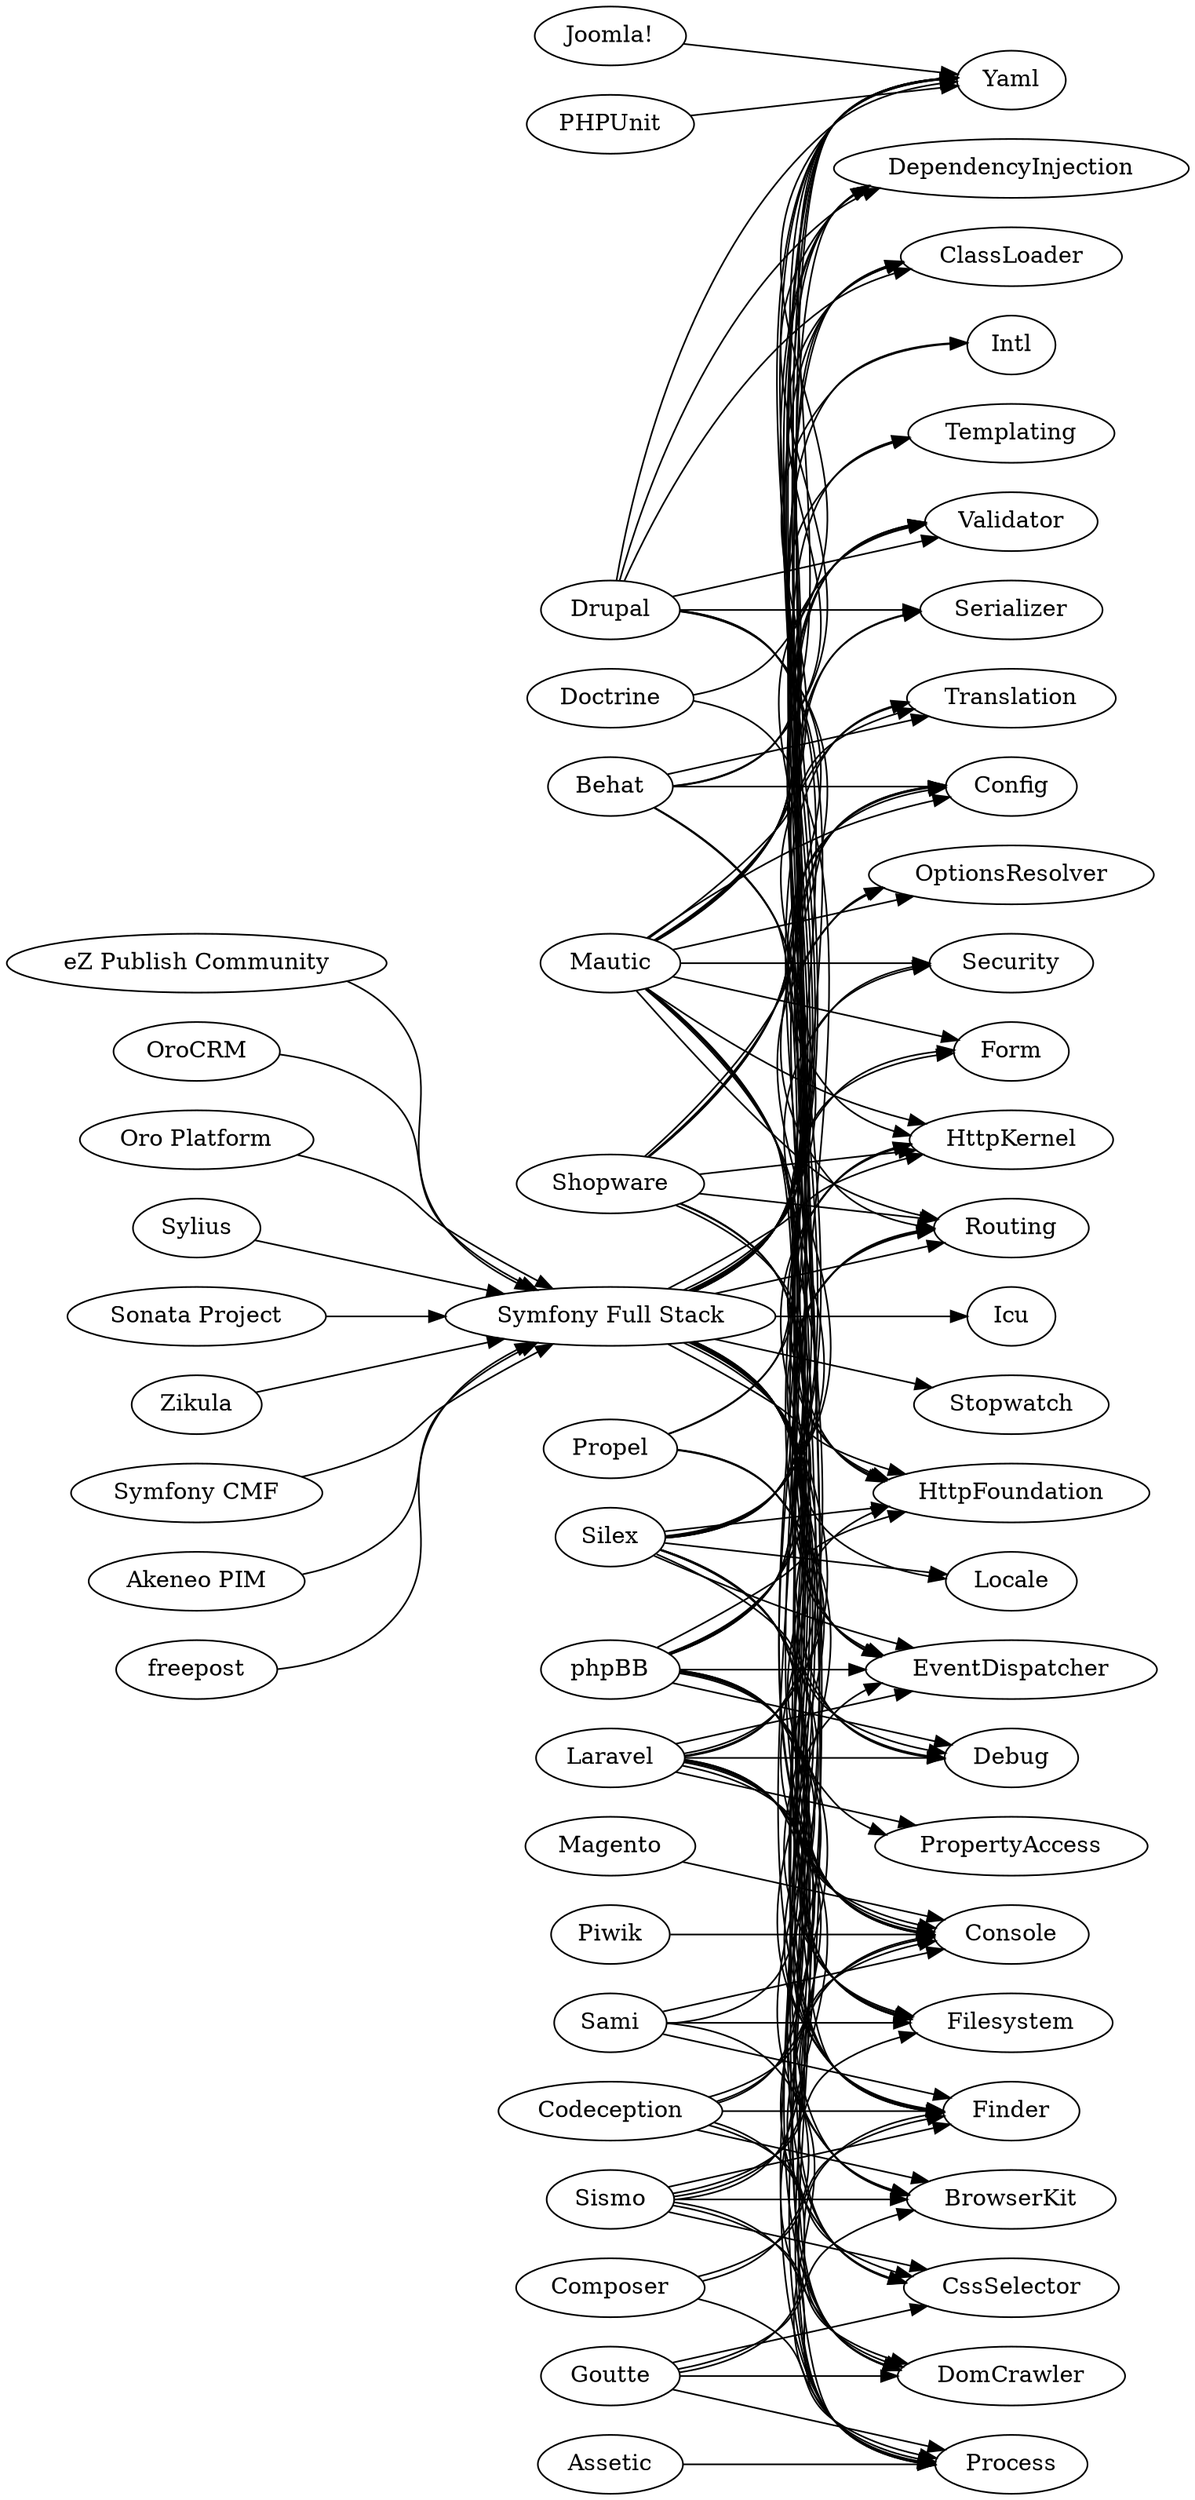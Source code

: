 digraph SymfonyComponents {
  rankdir=LR;
  "Drupal" -> "ClassLoader"
  "Drupal" -> "DependencyInjection"
  "Drupal" -> "EventDispatcher"
  "Drupal" -> "HttpFoundation"
  "Drupal" -> "HttpKernel"
  "Drupal" -> "Routing"
  "Drupal" -> "Serializer"
  "Drupal" -> "Validator"
  "Drupal" -> "Yaml"
  "phpBB" -> "BrowserKit"
  "phpBB" -> "Config"
  "phpBB" -> "Console"
  "phpBB" -> "CssSelector"
  "phpBB" -> "Debug"
  "phpBB" -> "DependencyInjection"
  "phpBB" -> "DomCrawler"
  "phpBB" -> "EventDispatcher"
  "phpBB" -> "Filesystem"
  "phpBB" -> "Finder"
  "phpBB" -> "HttpFoundation"
  "phpBB" -> "HttpKernel"
  "phpBB" -> "Process"
  "phpBB" -> "Routing"
  "phpBB" -> "Yaml"
  "Laravel" -> "BrowserKit"
  "Laravel" -> "Console"
  "Laravel" -> "CssSelector"
  "Laravel" -> "Debug"
  "Laravel" -> "DomCrawler"
  "Laravel" -> "EventDispatcher"
  "Laravel" -> "Filesystem"
  "Laravel" -> "Finder"
  "Laravel" -> "HttpFoundation"
  "Laravel" -> "HttpKernel"
  "Laravel" -> "Process"
  "Laravel" -> "PropertyAccess"
  "Laravel" -> "Routing"
  "Laravel" -> "Translation"
  "Symfony Full Stack" -> "BrowserKit"
  "Symfony Full Stack" -> "ClassLoader"
  "Symfony Full Stack" -> "Config"
  "Symfony Full Stack" -> "Console"
  "Symfony Full Stack" -> "CssSelector"
  "Symfony Full Stack" -> "Debug"
  "Symfony Full Stack" -> "DependencyInjection"
  "Symfony Full Stack" -> "DomCrawler"
  "Symfony Full Stack" -> "EventDispatcher"
  "Symfony Full Stack" -> "Filesystem"
  "Symfony Full Stack" -> "Finder"
  "Symfony Full Stack" -> "Form"
  "Symfony Full Stack" -> "HttpFoundation"
  "Symfony Full Stack" -> "HttpKernel"
  "Symfony Full Stack" -> "Icu"
  "Symfony Full Stack" -> "Intl"
  "Symfony Full Stack" -> "Locale"
  "Symfony Full Stack" -> "OptionsResolver"
  "Symfony Full Stack" -> "Process"
  "Symfony Full Stack" -> "PropertyAccess"
  "Symfony Full Stack" -> "Routing"
  "Symfony Full Stack" -> "Security"
  "Symfony Full Stack" -> "Serializer"
  "Symfony Full Stack" -> "Stopwatch"
  "Symfony Full Stack" -> "Templating"
  "Symfony Full Stack" -> "Translation"
  "Symfony Full Stack" -> "Validator"
  "Symfony Full Stack" -> "Yaml"
  "eZ Publish Community" -> "Symfony Full Stack"
  "Joomla!" -> "Yaml"
  "Composer" -> "Console"
  "Composer" -> "Finder"
  "Composer" -> "Process"
  "Magento" -> "Console"
  "Piwik" -> "Console"
  "Silex" -> "BrowserKit"
  "Silex" -> "Config"
  "Silex" -> "CssSelector"
  "Silex" -> "Debug"
  "Silex" -> "DomCrawler"
  "Silex" -> "EventDispatcher"
  "Silex" -> "Finder"
  "Silex" -> "Form"
  "Silex" -> "HttpFoundation"
  "Silex" -> "HttpKernel"
  "Silex" -> "Locale"
  "Silex" -> "OptionsResolver"
  "Silex" -> "Process"
  "Silex" -> "Routing"
  "Silex" -> "Security"
  "Silex" -> "Serializer"
  "Silex" -> "Validator"
  "Assetic" -> "Process"
  "Goutte" -> "BrowserKit"
  "Goutte" -> "CssSelector"
  "Goutte" -> "DomCrawler"
  "Goutte" -> "Finder"
  "Goutte" -> "Process"
  "Sami" -> "Console"
  "Sami" -> "Filesystem"
  "Sami" -> "Finder"
  "Sami" -> "Process"
  "Sami" -> "Yaml"
  "Sismo" -> "BrowserKit"
  "Sismo" -> "ClassLoader"
  "Sismo" -> "Console"
  "Sismo" -> "CssSelector"
  "Sismo" -> "DomCrawler"
  "Sismo" -> "Filesystem"
  "Sismo" -> "Finder"
  "Sismo" -> "Process"
  "PHPUnit" -> "Yaml"
  "OroCRM" -> "Symfony Full Stack"
  "Oro Platform" -> "Symfony Full Stack"
  "Doctrine" -> "Console"
  "Doctrine" -> "Yaml"
  "Behat" -> "ClassLoader"
  "Behat" -> "Config"
  "Behat" -> "Console"
  "Behat" -> "DependencyInjection"
  "Behat" -> "EventDispatcher"
  "Behat" -> "Finder"
  "Behat" -> "Translation"
  "Behat" -> "Yaml"
  "Sylius" -> "Symfony Full Stack"
  "Sonata Project" -> "Symfony Full Stack"
  "Zikula" -> "Symfony Full Stack"
  "Symfony CMF" -> "Symfony Full Stack"
  "Akeneo PIM" -> "Symfony Full Stack"
  "Shopware" -> "Config"
  "Shopware" -> "Console"
  "Shopware" -> "DependencyInjection"
  "Shopware" -> "Filesystem"
  "Shopware" -> "Finder"
  "Shopware" -> "HttpFoundation"
  "Shopware" -> "HttpKernel"
  "Shopware" -> "Routing"
  "Shopware" -> "Validator"
  "Shopware" -> "Yaml"
  "Propel" -> "Console"
  "Propel" -> "Filesystem"
  "Propel" -> "Finder"
  "Propel" -> "Validator"
  "Propel" -> "Yaml"
  "Mautic" -> "ClassLoader"
  "Mautic" -> "Config"
  "Mautic" -> "Console"
  "Mautic" -> "Debug"
  "Mautic" -> "DependencyInjection"
  "Mautic" -> "EventDispatcher"
  "Mautic" -> "Finder"
  "Mautic" -> "Form"
  "Mautic" -> "HttpFoundation"
  "Mautic" -> "HttpKernel"
  "Mautic" -> "Intl"
  "Mautic" -> "OptionsResolver"
  "Mautic" -> "Process"
  "Mautic" -> "Routing"
  "Mautic" -> "Security"
  "Mautic" -> "Templating"
  "Mautic" -> "Translation"
  "Mautic" -> "Validator"
  "Mautic" -> "Yaml"
  "freepost" -> "Symfony Full Stack"
  "Codeception" -> "BrowserKit"
  "Codeception" -> "Console"
  "Codeception" -> "CssSelector"
  "Codeception" -> "DomCrawler"
  "Codeception" -> "EventDispatcher"
  "Codeception" -> "Finder"
  "Codeception" -> "Yaml"
} 
